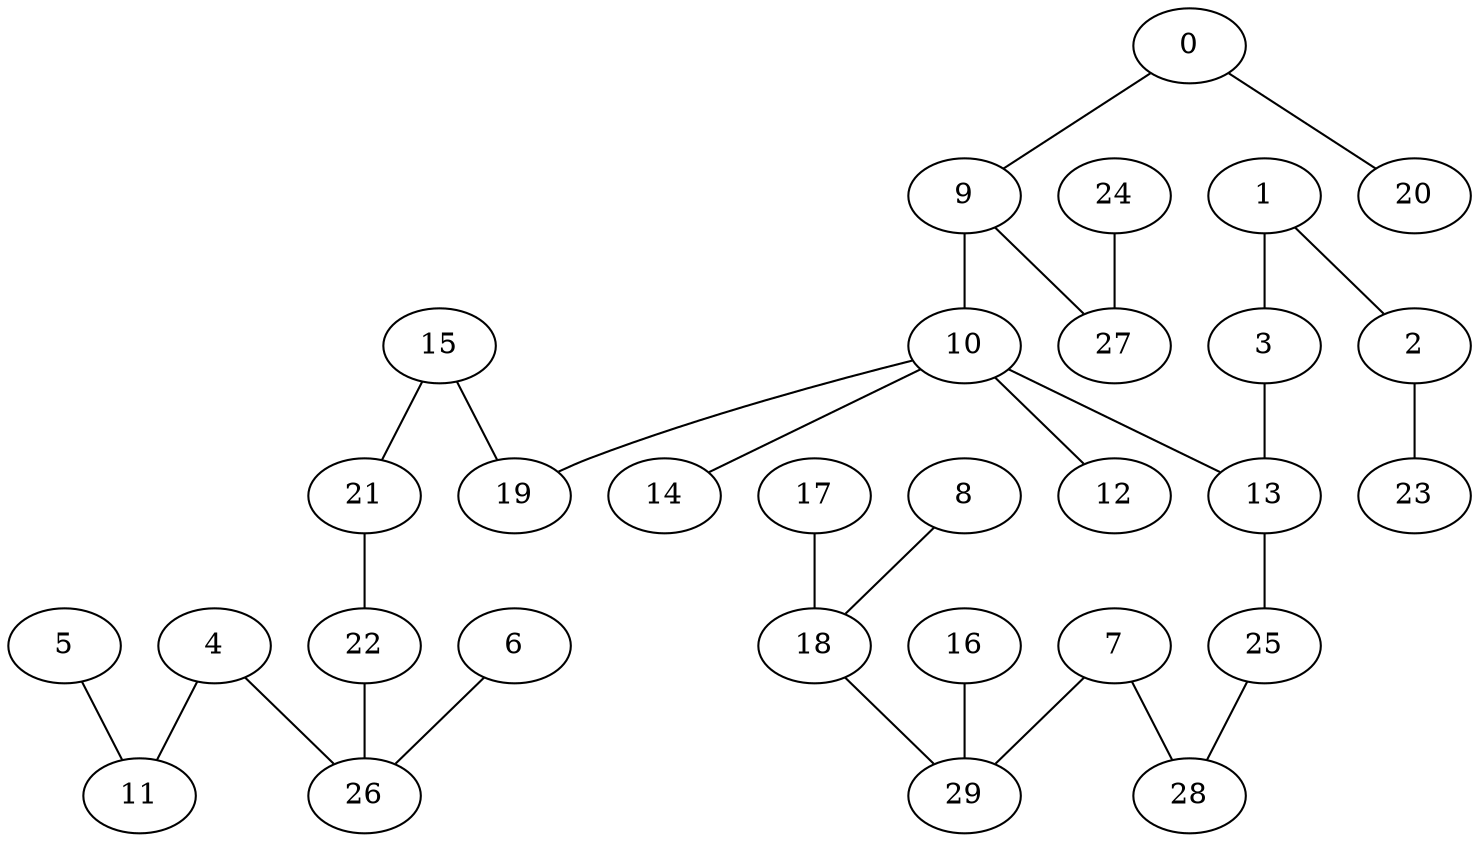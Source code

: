 graph grafoBarabasi_30_22_KruskalD_MST  {
4;
11;
5;
13;
25;
16;
29;
21;
22;
0;
20;
1;
2;
3;
9;
10;
12;
18;
7;
28;
14;
19;
26;
27;
15;
17;
6;
8;
23;
24;
4 -- 11;
5 -- 11;
13 -- 25;
16 -- 29;
21 -- 22;
0 -- 20;
1 -- 2;
3 -- 13;
9 -- 10;
10 -- 12;
18 -- 29;
0 -- 9;
10 -- 13;
7 -- 28;
10 -- 14;
10 -- 19;
22 -- 26;
1 -- 3;
9 -- 27;
15 -- 19;
15 -- 21;
17 -- 18;
6 -- 26;
7 -- 29;
8 -- 18;
25 -- 28;
4 -- 26;
2 -- 23;
24 -- 27;
}